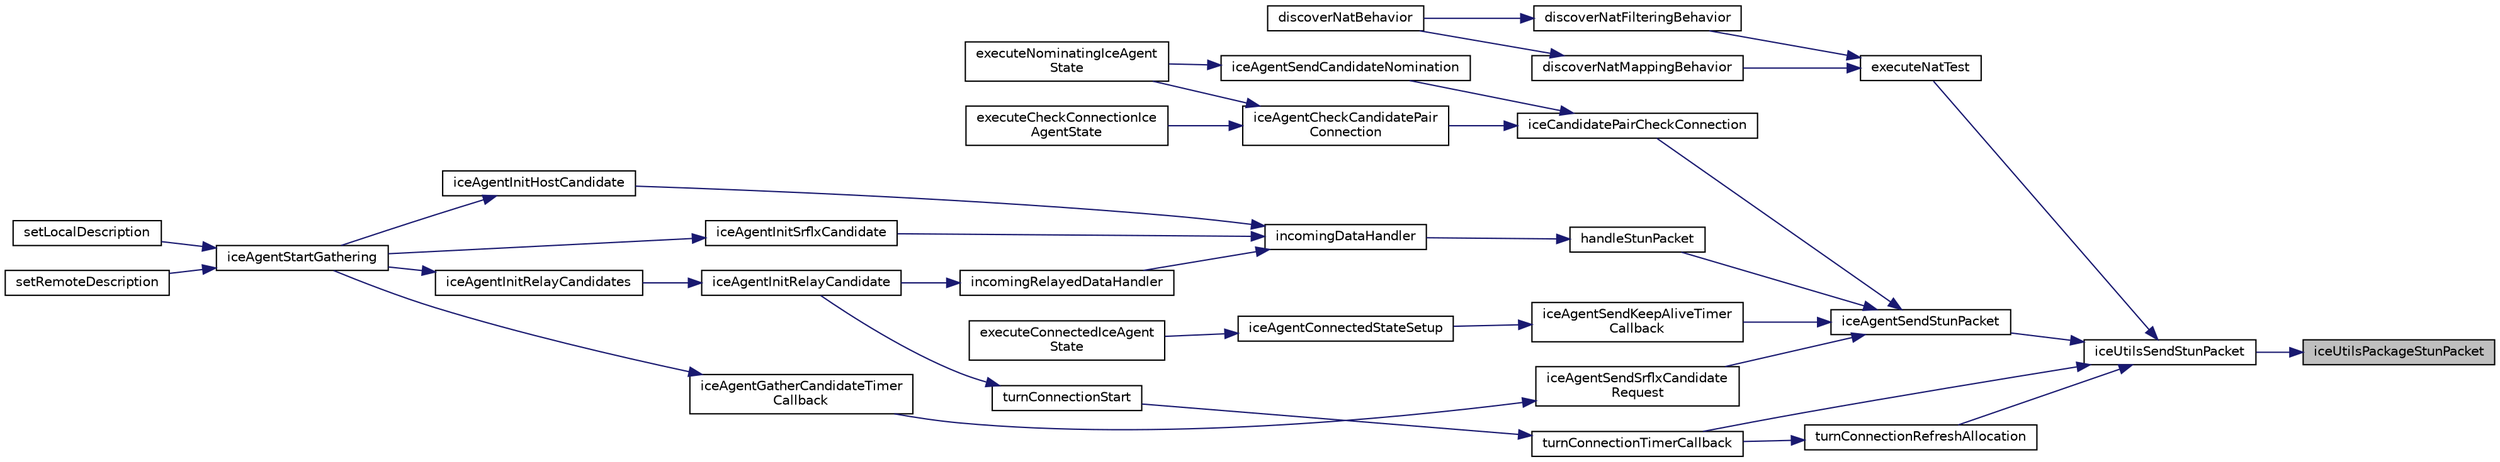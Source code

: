 digraph "iceUtilsPackageStunPacket"
{
 // LATEX_PDF_SIZE
  edge [fontname="Helvetica",fontsize="10",labelfontname="Helvetica",labelfontsize="10"];
  node [fontname="Helvetica",fontsize="10",shape=record];
  rankdir="RL";
  Node1 [label="iceUtilsPackageStunPacket",height=0.2,width=0.4,color="black", fillcolor="grey75", style="filled", fontcolor="black",tooltip=" "];
  Node1 -> Node2 [dir="back",color="midnightblue",fontsize="10",style="solid",fontname="Helvetica"];
  Node2 [label="iceUtilsSendStunPacket",height=0.2,width=0.4,color="black", fillcolor="white", style="filled",URL="$IceUtils_8c.html#a163008ed55dd5e46e25737a89d5beabb",tooltip=" "];
  Node2 -> Node3 [dir="back",color="midnightblue",fontsize="10",style="solid",fontname="Helvetica"];
  Node3 [label="executeNatTest",height=0.2,width=0.4,color="black", fillcolor="white", style="filled",URL="$NatBehaviorDiscovery_8h.html#a9cdb27af6b840b3217f6ec9ae06fbc50",tooltip=" "];
  Node3 -> Node4 [dir="back",color="midnightblue",fontsize="10",style="solid",fontname="Helvetica"];
  Node4 [label="discoverNatFilteringBehavior",height=0.2,width=0.4,color="black", fillcolor="white", style="filled",URL="$NatBehaviorDiscovery_8h.html#a77f90fc2c07e04453814c93f6cf3ec2b",tooltip=" "];
  Node4 -> Node5 [dir="back",color="midnightblue",fontsize="10",style="solid",fontname="Helvetica"];
  Node5 [label="discoverNatBehavior",height=0.2,width=0.4,color="black", fillcolor="white", style="filled",URL="$group__PublicMemberFunctions.html#ga6c4139787f87c307c2033b51d65284ce",tooltip="Use the process described in https://tools.ietf.org/html/rfc5780#section-4.3 to discover NAT behavior..."];
  Node3 -> Node6 [dir="back",color="midnightblue",fontsize="10",style="solid",fontname="Helvetica"];
  Node6 [label="discoverNatMappingBehavior",height=0.2,width=0.4,color="black", fillcolor="white", style="filled",URL="$NatBehaviorDiscovery_8h.html#acd09e47ca43569fd569a75e230ffb957",tooltip=" "];
  Node6 -> Node5 [dir="back",color="midnightblue",fontsize="10",style="solid",fontname="Helvetica"];
  Node2 -> Node7 [dir="back",color="midnightblue",fontsize="10",style="solid",fontname="Helvetica"];
  Node7 [label="iceAgentSendStunPacket",height=0.2,width=0.4,color="black", fillcolor="white", style="filled",URL="$IceAgent_8h.html#abb490564967cb36da930909e67ba2ff0",tooltip=" "];
  Node7 -> Node8 [dir="back",color="midnightblue",fontsize="10",style="solid",fontname="Helvetica"];
  Node8 [label="handleStunPacket",height=0.2,width=0.4,color="black", fillcolor="white", style="filled",URL="$IceAgent_8h.html#ac05b87e31e89363944974da428845ef3",tooltip=" "];
  Node8 -> Node9 [dir="back",color="midnightblue",fontsize="10",style="solid",fontname="Helvetica"];
  Node9 [label="incomingDataHandler",height=0.2,width=0.4,color="black", fillcolor="white", style="filled",URL="$IceAgent_8h.html#a4679168f8e324e0324a8c129fe6d606d",tooltip=" "];
  Node9 -> Node10 [dir="back",color="midnightblue",fontsize="10",style="solid",fontname="Helvetica"];
  Node10 [label="iceAgentInitHostCandidate",height=0.2,width=0.4,color="black", fillcolor="white", style="filled",URL="$IceAgent_8h.html#ab7fc78b0a2605c5291b7ec8d7ed40cdc",tooltip=" "];
  Node10 -> Node11 [dir="back",color="midnightblue",fontsize="10",style="solid",fontname="Helvetica"];
  Node11 [label="iceAgentStartGathering",height=0.2,width=0.4,color="black", fillcolor="white", style="filled",URL="$IceAgent_8h.html#aaedcdc437dc6d6753a438f7c5ddf0c7c",tooltip=" "];
  Node11 -> Node12 [dir="back",color="midnightblue",fontsize="10",style="solid",fontname="Helvetica"];
  Node12 [label="setLocalDescription",height=0.2,width=0.4,color="black", fillcolor="white", style="filled",URL="$group__PublicMemberFunctions.html#ga060e71a4e33e0b7a8087317d4839fa8a",tooltip="Instructs the RtcPeerConnection to apply the supplied RtcSessionDescriptionInit as the local descript..."];
  Node11 -> Node13 [dir="back",color="midnightblue",fontsize="10",style="solid",fontname="Helvetica"];
  Node13 [label="setRemoteDescription",height=0.2,width=0.4,color="black", fillcolor="white", style="filled",URL="$group__PublicMemberFunctions.html#ga4378f3c6aec4d69c647c46852bdfe6ed",tooltip="Instructs the RtcPeerConnection to apply the supplied RtcSessionDescriptionInit as the remote descrip..."];
  Node9 -> Node14 [dir="back",color="midnightblue",fontsize="10",style="solid",fontname="Helvetica"];
  Node14 [label="iceAgentInitSrflxCandidate",height=0.2,width=0.4,color="black", fillcolor="white", style="filled",URL="$IceAgent_8h.html#ab51095af13e7b515be425c2d7da80833",tooltip=" "];
  Node14 -> Node11 [dir="back",color="midnightblue",fontsize="10",style="solid",fontname="Helvetica"];
  Node9 -> Node15 [dir="back",color="midnightblue",fontsize="10",style="solid",fontname="Helvetica"];
  Node15 [label="incomingRelayedDataHandler",height=0.2,width=0.4,color="black", fillcolor="white", style="filled",URL="$IceAgent_8h.html#ad3b73d0dc0335cf05e9ff5893d1819a4",tooltip=" "];
  Node15 -> Node16 [dir="back",color="midnightblue",fontsize="10",style="solid",fontname="Helvetica"];
  Node16 [label="iceAgentInitRelayCandidate",height=0.2,width=0.4,color="black", fillcolor="white", style="filled",URL="$IceAgent_8h.html#a16f8a3535bbc9b23cd08b98bd79e49b4",tooltip=" "];
  Node16 -> Node17 [dir="back",color="midnightblue",fontsize="10",style="solid",fontname="Helvetica"];
  Node17 [label="iceAgentInitRelayCandidates",height=0.2,width=0.4,color="black", fillcolor="white", style="filled",URL="$IceAgent_8h.html#a90515bdf78b9dec41ee9c9d579da0045",tooltip=" "];
  Node17 -> Node11 [dir="back",color="midnightblue",fontsize="10",style="solid",fontname="Helvetica"];
  Node7 -> Node18 [dir="back",color="midnightblue",fontsize="10",style="solid",fontname="Helvetica"];
  Node18 [label="iceAgentSendKeepAliveTimer\lCallback",height=0.2,width=0.4,color="black", fillcolor="white", style="filled",URL="$IceAgent_8h.html#a1506000db1f6b1584aac130fa3357a30",tooltip=" "];
  Node18 -> Node19 [dir="back",color="midnightblue",fontsize="10",style="solid",fontname="Helvetica"];
  Node19 [label="iceAgentConnectedStateSetup",height=0.2,width=0.4,color="black", fillcolor="white", style="filled",URL="$IceAgent_8h.html#a1e97803ab232afca8aecc4e2f77b87ac",tooltip=" "];
  Node19 -> Node20 [dir="back",color="midnightblue",fontsize="10",style="solid",fontname="Helvetica"];
  Node20 [label="executeConnectedIceAgent\lState",height=0.2,width=0.4,color="black", fillcolor="white", style="filled",URL="$IceAgentStateMachine_8h.html#a4fddd35b881d4a51ceaad3633a0bced0",tooltip=" "];
  Node7 -> Node21 [dir="back",color="midnightblue",fontsize="10",style="solid",fontname="Helvetica"];
  Node21 [label="iceAgentSendSrflxCandidate\lRequest",height=0.2,width=0.4,color="black", fillcolor="white", style="filled",URL="$IceAgent_8h.html#a999213a9393c2408b64c545357346315",tooltip=" "];
  Node21 -> Node22 [dir="back",color="midnightblue",fontsize="10",style="solid",fontname="Helvetica"];
  Node22 [label="iceAgentGatherCandidateTimer\lCallback",height=0.2,width=0.4,color="black", fillcolor="white", style="filled",URL="$IceAgent_8h.html#a0015e4e66712c771d2f16c933e1e768f",tooltip=" "];
  Node22 -> Node11 [dir="back",color="midnightblue",fontsize="10",style="solid",fontname="Helvetica"];
  Node7 -> Node23 [dir="back",color="midnightblue",fontsize="10",style="solid",fontname="Helvetica"];
  Node23 [label="iceCandidatePairCheckConnection",height=0.2,width=0.4,color="black", fillcolor="white", style="filled",URL="$IceAgent_8h.html#a35f2cc95cc787f5c1d3cfcaea9ec7555",tooltip=" "];
  Node23 -> Node24 [dir="back",color="midnightblue",fontsize="10",style="solid",fontname="Helvetica"];
  Node24 [label="iceAgentCheckCandidatePair\lConnection",height=0.2,width=0.4,color="black", fillcolor="white", style="filled",URL="$IceAgent_8h.html#ad08c3a7660dcaa0d93af028fc65fe374",tooltip=" "];
  Node24 -> Node25 [dir="back",color="midnightblue",fontsize="10",style="solid",fontname="Helvetica"];
  Node25 [label="executeCheckConnectionIce\lAgentState",height=0.2,width=0.4,color="black", fillcolor="white", style="filled",URL="$IceAgentStateMachine_8h.html#a46a9802e794c01c21a13751cfddfdc2b",tooltip=" "];
  Node24 -> Node26 [dir="back",color="midnightblue",fontsize="10",style="solid",fontname="Helvetica"];
  Node26 [label="executeNominatingIceAgent\lState",height=0.2,width=0.4,color="black", fillcolor="white", style="filled",URL="$IceAgentStateMachine_8h.html#a1f9ccfce7b757cf6c90358336e973f12",tooltip=" "];
  Node23 -> Node27 [dir="back",color="midnightblue",fontsize="10",style="solid",fontname="Helvetica"];
  Node27 [label="iceAgentSendCandidateNomination",height=0.2,width=0.4,color="black", fillcolor="white", style="filled",URL="$IceAgent_8h.html#a42c1b967c356219624017bf7b6c7a487",tooltip=" "];
  Node27 -> Node26 [dir="back",color="midnightblue",fontsize="10",style="solid",fontname="Helvetica"];
  Node2 -> Node28 [dir="back",color="midnightblue",fontsize="10",style="solid",fontname="Helvetica"];
  Node28 [label="turnConnectionRefreshAllocation",height=0.2,width=0.4,color="black", fillcolor="white", style="filled",URL="$TurnConnection_8h.html#ada296894db8c32490c404c6a957454ce",tooltip=" "];
  Node28 -> Node29 [dir="back",color="midnightblue",fontsize="10",style="solid",fontname="Helvetica"];
  Node29 [label="turnConnectionTimerCallback",height=0.2,width=0.4,color="black", fillcolor="white", style="filled",URL="$TurnConnection_8h.html#a74801f6687767a6443b5edd1de9a3798",tooltip=" "];
  Node29 -> Node30 [dir="back",color="midnightblue",fontsize="10",style="solid",fontname="Helvetica"];
  Node30 [label="turnConnectionStart",height=0.2,width=0.4,color="black", fillcolor="white", style="filled",URL="$TurnConnection_8h.html#a7805d6421b4cb1f7b401f447a7b5b26a",tooltip=" "];
  Node30 -> Node16 [dir="back",color="midnightblue",fontsize="10",style="solid",fontname="Helvetica"];
  Node2 -> Node29 [dir="back",color="midnightblue",fontsize="10",style="solid",fontname="Helvetica"];
}
